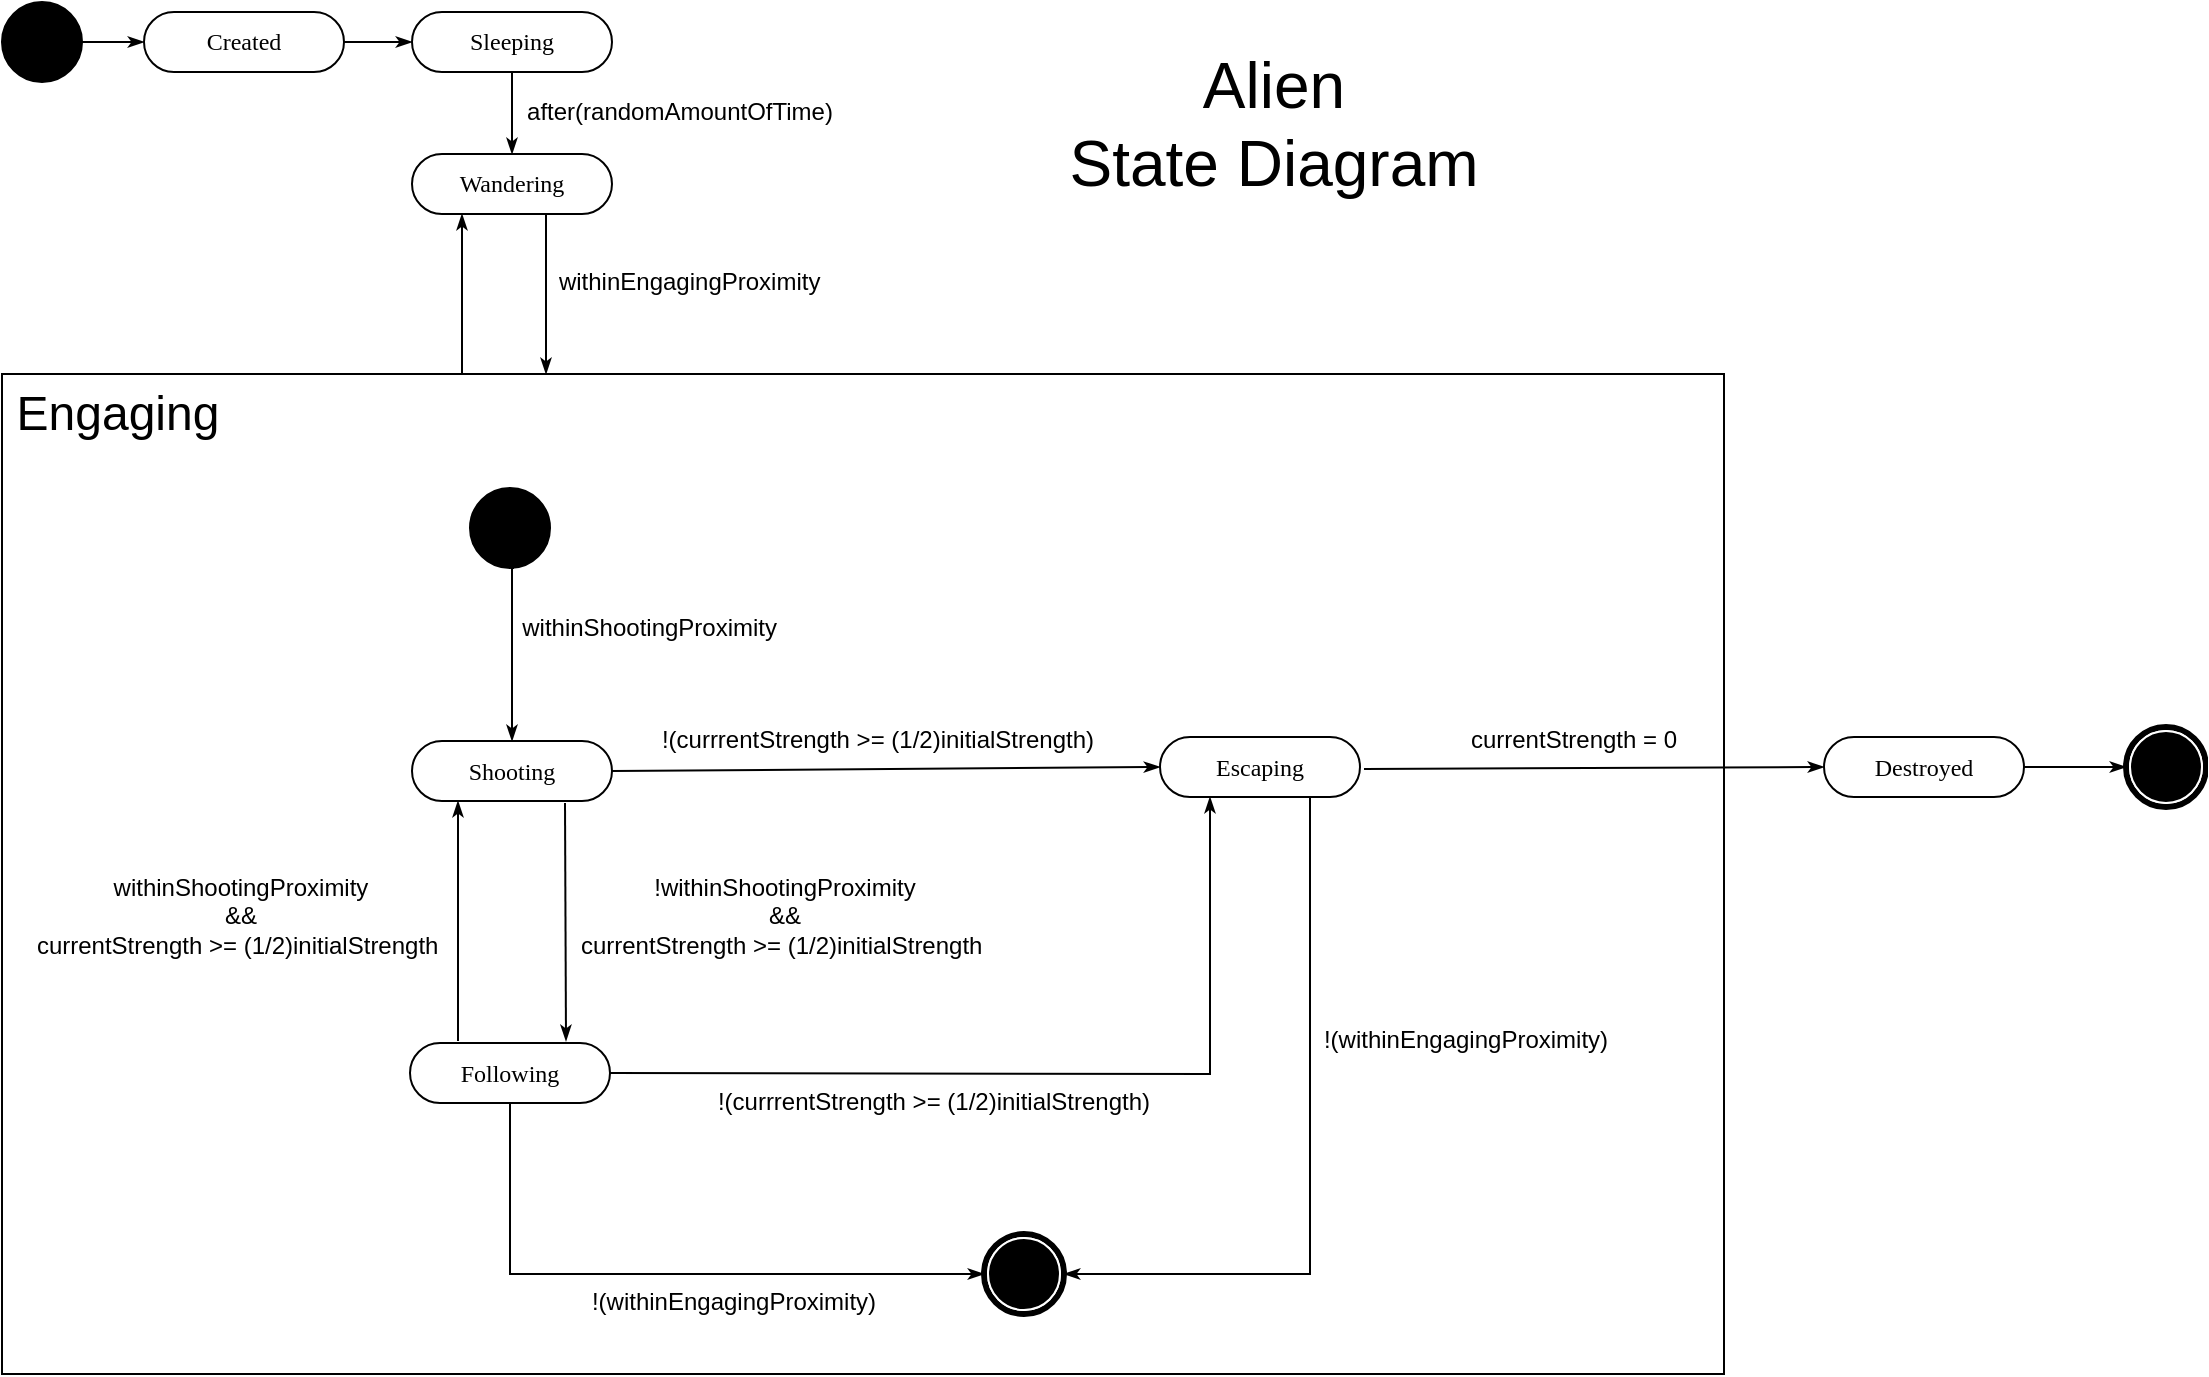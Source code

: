 <mxfile version="15.9.1" type="device"><diagram name="Page-1" id="0783ab3e-0a74-02c8-0abd-f7b4e66b4bec"><mxGraphModel dx="-148" dy="763" grid="1" gridSize="10" guides="1" tooltips="1" connect="1" arrows="1" fold="1" page="1" pageScale="1" pageWidth="850" pageHeight="1100" background="none" math="0" shadow="0"><root><mxCell id="0"/><mxCell id="1" parent="0"/><mxCell id="KxrG_G86VcjGQrySXRRt-123" style="edgeStyle=orthogonalEdgeStyle;rounded=0;html=1;labelBackgroundColor=none;startArrow=none;startFill=0;startSize=5;endArrow=classicThin;endFill=1;endSize=5;jettySize=auto;orthogonalLoop=1;strokeWidth=1;fontFamily=Verdana;fontSize=12;exitX=1;exitY=0.5;exitDx=0;exitDy=0;" parent="1" source="KxrG_G86VcjGQrySXRRt-124" target="KxrG_G86VcjGQrySXRRt-125" edge="1"><mxGeometry relative="1" as="geometry"><mxPoint x="2144" y="86" as="sourcePoint"/></mxGeometry></mxCell><mxCell id="KxrG_G86VcjGQrySXRRt-124" value="" style="ellipse;whiteSpace=wrap;html=1;rounded=0;shadow=0;comic=0;labelBackgroundColor=none;strokeWidth=1;fillColor=#000000;fontFamily=Verdana;fontSize=12;align=center;" parent="1" vertex="1"><mxGeometry x="1889" y="214" width="40" height="40" as="geometry"/></mxCell><mxCell id="KxrG_G86VcjGQrySXRRt-125" value="Created" style="rounded=1;whiteSpace=wrap;html=1;shadow=0;comic=0;labelBackgroundColor=none;strokeWidth=1;fontFamily=Verdana;fontSize=12;align=center;arcSize=50;" parent="1" vertex="1"><mxGeometry x="1960" y="219" width="100" height="30" as="geometry"/></mxCell><mxCell id="KxrG_G86VcjGQrySXRRt-126" value="Sleeping" style="rounded=1;whiteSpace=wrap;html=1;shadow=0;comic=0;labelBackgroundColor=none;strokeWidth=1;fontFamily=Verdana;fontSize=12;align=center;arcSize=50;" parent="1" vertex="1"><mxGeometry x="2094" y="219" width="100" height="30" as="geometry"/></mxCell><mxCell id="KxrG_G86VcjGQrySXRRt-127" style="edgeStyle=none;rounded=0;html=1;labelBackgroundColor=none;startArrow=none;startFill=0;startSize=5;endArrow=classicThin;endFill=1;endSize=5;jettySize=auto;orthogonalLoop=1;strokeWidth=1;fontFamily=Verdana;fontSize=12;exitX=1;exitY=0.5;exitDx=0;exitDy=0;entryX=0;entryY=0.5;entryDx=0;entryDy=0;" parent="1" source="KxrG_G86VcjGQrySXRRt-125" edge="1" target="KxrG_G86VcjGQrySXRRt-126"><mxGeometry relative="1" as="geometry"><mxPoint x="1709" y="372.111" as="sourcePoint"/><mxPoint x="2144" y="182.5" as="targetPoint"/></mxGeometry></mxCell><mxCell id="gbprx7F7ToxwPn0LFKBw-58" value="Wandering" style="rounded=1;whiteSpace=wrap;html=1;shadow=0;comic=0;labelBackgroundColor=none;strokeWidth=1;fontFamily=Verdana;fontSize=12;align=center;arcSize=50;" vertex="1" parent="1"><mxGeometry x="2094" y="290" width="100" height="30" as="geometry"/></mxCell><mxCell id="gbprx7F7ToxwPn0LFKBw-62" style="edgeStyle=none;rounded=0;html=1;labelBackgroundColor=none;startArrow=none;startFill=0;startSize=5;endArrow=classicThin;endFill=1;endSize=5;jettySize=auto;orthogonalLoop=1;strokeWidth=1;fontFamily=Verdana;fontSize=12;exitX=0.5;exitY=1;exitDx=0;exitDy=0;entryX=0.5;entryY=0;entryDx=0;entryDy=0;" edge="1" parent="1" source="KxrG_G86VcjGQrySXRRt-126" target="gbprx7F7ToxwPn0LFKBw-58"><mxGeometry relative="1" as="geometry"><mxPoint x="1971" y="156" as="sourcePoint"/><mxPoint x="1971" y="192.5" as="targetPoint"/></mxGeometry></mxCell><mxCell id="gbprx7F7ToxwPn0LFKBw-63" value="after(randomAmountOfTime)" style="text;html=1;strokeColor=none;fillColor=none;align=center;verticalAlign=middle;whiteSpace=wrap;rounded=0;" vertex="1" parent="1"><mxGeometry x="2148" y="254" width="160" height="30" as="geometry"/></mxCell><mxCell id="gbprx7F7ToxwPn0LFKBw-94" value="" style="rounded=0;whiteSpace=wrap;html=1;fontSize=16;" vertex="1" parent="1"><mxGeometry x="1889" y="400" width="861" height="500" as="geometry"/></mxCell><mxCell id="gbprx7F7ToxwPn0LFKBw-109" value="Shooting" style="rounded=1;whiteSpace=wrap;html=1;shadow=0;comic=0;labelBackgroundColor=none;strokeWidth=1;fontFamily=Verdana;fontSize=12;align=center;arcSize=50;" vertex="1" parent="1"><mxGeometry x="2094" y="583.5" width="100" height="30" as="geometry"/></mxCell><mxCell id="gbprx7F7ToxwPn0LFKBw-110" value="Following" style="rounded=1;whiteSpace=wrap;html=1;shadow=0;comic=0;labelBackgroundColor=none;strokeWidth=1;fontFamily=Verdana;fontSize=12;align=center;arcSize=50;" vertex="1" parent="1"><mxGeometry x="2093" y="734.5" width="100" height="30" as="geometry"/></mxCell><mxCell id="gbprx7F7ToxwPn0LFKBw-111" value="Escaping" style="rounded=1;whiteSpace=wrap;html=1;shadow=0;comic=0;labelBackgroundColor=none;strokeWidth=1;fontFamily=Verdana;fontSize=12;align=center;arcSize=50;" vertex="1" parent="1"><mxGeometry x="2468" y="581.5" width="100" height="30" as="geometry"/></mxCell><mxCell id="gbprx7F7ToxwPn0LFKBw-112" value="withinShootingProximity&amp;nbsp;" style="text;html=1;strokeColor=none;fillColor=none;align=center;verticalAlign=middle;whiteSpace=wrap;rounded=0;" vertex="1" parent="1"><mxGeometry x="2146" y="503" width="137" height="47" as="geometry"/></mxCell><mxCell id="gbprx7F7ToxwPn0LFKBw-113" value="Destroyed" style="rounded=1;whiteSpace=wrap;html=1;shadow=0;comic=0;labelBackgroundColor=none;strokeWidth=1;fontFamily=Verdana;fontSize=12;align=center;arcSize=50;" vertex="1" parent="1"><mxGeometry x="2800" y="581.5" width="100" height="30" as="geometry"/></mxCell><mxCell id="gbprx7F7ToxwPn0LFKBw-114" style="edgeStyle=none;rounded=0;html=1;labelBackgroundColor=none;startArrow=none;startFill=0;startSize=5;endArrow=classicThin;endFill=1;endSize=5;jettySize=auto;orthogonalLoop=1;strokeWidth=1;fontFamily=Verdana;fontSize=12;exitX=0.5;exitY=1;exitDx=0;exitDy=0;" edge="1" parent="1"><mxGeometry relative="1" as="geometry"><mxPoint x="2170.5" y="614.5" as="sourcePoint"/><mxPoint x="2171" y="733.5" as="targetPoint"/></mxGeometry></mxCell><mxCell id="gbprx7F7ToxwPn0LFKBw-115" style="edgeStyle=none;rounded=0;html=1;labelBackgroundColor=none;startArrow=none;startFill=0;startSize=5;endArrow=classicThin;endFill=1;endSize=5;jettySize=auto;orthogonalLoop=1;strokeWidth=1;fontFamily=Verdana;fontSize=12;entryX=0.5;entryY=1;entryDx=0;entryDy=0;" edge="1" parent="1"><mxGeometry relative="1" as="geometry"><mxPoint x="2117" y="733.5" as="sourcePoint"/><mxPoint x="2117" y="613.5" as="targetPoint"/></mxGeometry></mxCell><mxCell id="gbprx7F7ToxwPn0LFKBw-116" value="!withinShootingProximity &lt;br&gt;&amp;amp;&amp;amp;&lt;br&gt;currentStrength &amp;gt;= (1/2)initialStrength&amp;nbsp;" style="text;html=1;strokeColor=none;fillColor=none;align=center;verticalAlign=middle;whiteSpace=wrap;rounded=0;" vertex="1" parent="1"><mxGeometry x="2172" y="647.5" width="217" height="47" as="geometry"/></mxCell><mxCell id="gbprx7F7ToxwPn0LFKBw-117" value="withinShootingProximity &lt;br&gt;&amp;amp;&amp;amp;&lt;br&gt;currentStrength &amp;gt;= (1/2)initialStrength&amp;nbsp;" style="text;html=1;strokeColor=none;fillColor=none;align=center;verticalAlign=middle;whiteSpace=wrap;rounded=0;" vertex="1" parent="1"><mxGeometry x="1900" y="647.5" width="217" height="47" as="geometry"/></mxCell><mxCell id="gbprx7F7ToxwPn0LFKBw-118" style="edgeStyle=none;rounded=0;html=1;labelBackgroundColor=none;startArrow=none;startFill=0;startSize=5;endArrow=classicThin;endFill=1;endSize=5;jettySize=auto;orthogonalLoop=1;strokeWidth=1;fontFamily=Verdana;fontSize=12;exitX=1;exitY=0.5;exitDx=0;exitDy=0;entryX=0;entryY=0.5;entryDx=0;entryDy=0;" edge="1" parent="1" source="gbprx7F7ToxwPn0LFKBw-109" target="gbprx7F7ToxwPn0LFKBw-111"><mxGeometry relative="1" as="geometry"><mxPoint x="2204" y="498.5" as="sourcePoint"/><mxPoint x="2483" y="591.5" as="targetPoint"/><Array as="points"/></mxGeometry></mxCell><mxCell id="gbprx7F7ToxwPn0LFKBw-119" style="edgeStyle=none;rounded=0;html=1;labelBackgroundColor=none;startArrow=none;startFill=0;startSize=5;endArrow=classicThin;endFill=1;endSize=5;jettySize=auto;orthogonalLoop=1;strokeWidth=1;fontFamily=Verdana;fontSize=12;entryX=0.25;entryY=1;entryDx=0;entryDy=0;exitX=1;exitY=0.5;exitDx=0;exitDy=0;" edge="1" parent="1" source="gbprx7F7ToxwPn0LFKBw-110" target="gbprx7F7ToxwPn0LFKBw-111"><mxGeometry relative="1" as="geometry"><mxPoint x="2190" y="758" as="sourcePoint"/><mxPoint x="2474" y="611.5" as="targetPoint"/><Array as="points"><mxPoint x="2493" y="750"/></Array></mxGeometry></mxCell><mxCell id="gbprx7F7ToxwPn0LFKBw-120" value="currentStrength = 0" style="text;html=1;strokeColor=none;fillColor=none;align=center;verticalAlign=middle;whiteSpace=wrap;rounded=0;" vertex="1" parent="1"><mxGeometry x="2562" y="572.5" width="226" height="20" as="geometry"/></mxCell><mxCell id="gbprx7F7ToxwPn0LFKBw-121" value="!(currrentStrength &amp;gt;= (1/2)initialStrength)" style="text;html=1;strokeColor=none;fillColor=none;align=center;verticalAlign=middle;whiteSpace=wrap;rounded=0;" vertex="1" parent="1"><mxGeometry x="2214" y="572.5" width="226" height="20" as="geometry"/></mxCell><mxCell id="gbprx7F7ToxwPn0LFKBw-122" value="!(currrentStrength &amp;gt;= (1/2)initialStrength)" style="text;html=1;strokeColor=none;fillColor=none;align=center;verticalAlign=middle;whiteSpace=wrap;rounded=0;" vertex="1" parent="1"><mxGeometry x="2242" y="753.5" width="226" height="20" as="geometry"/></mxCell><mxCell id="gbprx7F7ToxwPn0LFKBw-123" style="edgeStyle=none;rounded=0;html=1;labelBackgroundColor=none;startArrow=none;startFill=0;startSize=5;endArrow=classicThin;endFill=1;endSize=5;jettySize=auto;orthogonalLoop=1;strokeWidth=1;fontFamily=Verdana;fontSize=12;exitX=0.75;exitY=1;exitDx=0;exitDy=0;" edge="1" parent="1"><mxGeometry relative="1" as="geometry"><mxPoint x="2161" y="320" as="sourcePoint"/><mxPoint x="2161" y="400" as="targetPoint"/><Array as="points"/></mxGeometry></mxCell><mxCell id="gbprx7F7ToxwPn0LFKBw-124" style="edgeStyle=none;rounded=0;html=1;labelBackgroundColor=none;startArrow=none;startFill=0;startSize=5;endArrow=classicThin;endFill=1;endSize=5;jettySize=auto;orthogonalLoop=1;strokeWidth=1;fontFamily=Verdana;fontSize=12;entryX=0.25;entryY=1;entryDx=0;entryDy=0;" edge="1" parent="1"><mxGeometry relative="1" as="geometry"><mxPoint x="2119" y="400" as="sourcePoint"/><mxPoint x="2119" y="320" as="targetPoint"/><Array as="points"/></mxGeometry></mxCell><mxCell id="gbprx7F7ToxwPn0LFKBw-125" value="withinEngagingProximity&amp;nbsp;" style="text;html=1;strokeColor=none;fillColor=none;align=center;verticalAlign=middle;whiteSpace=wrap;rounded=0;" vertex="1" parent="1"><mxGeometry x="2166" y="330" width="137" height="47" as="geometry"/></mxCell><mxCell id="gbprx7F7ToxwPn0LFKBw-127" style="edgeStyle=orthogonalEdgeStyle;rounded=0;html=1;labelBackgroundColor=none;startArrow=none;startFill=0;startSize=5;endArrow=classicThin;endFill=1;endSize=5;jettySize=auto;orthogonalLoop=1;strokeWidth=1;fontFamily=Verdana;fontSize=12;entryX=0.5;entryY=0;entryDx=0;entryDy=0;" edge="1" parent="1" target="gbprx7F7ToxwPn0LFKBw-109"><mxGeometry relative="1" as="geometry"><mxPoint x="2145" y="497" as="sourcePoint"/><mxPoint x="2145" y="527" as="targetPoint"/><Array as="points"><mxPoint x="2144" y="497"/></Array></mxGeometry></mxCell><mxCell id="gbprx7F7ToxwPn0LFKBw-128" value="" style="ellipse;whiteSpace=wrap;html=1;rounded=0;shadow=0;comic=0;labelBackgroundColor=none;strokeWidth=1;fillColor=#000000;fontFamily=Verdana;fontSize=12;align=center;" vertex="1" parent="1"><mxGeometry x="2123" y="457" width="40" height="40" as="geometry"/></mxCell><mxCell id="gbprx7F7ToxwPn0LFKBw-129" value="Engaging" style="text;html=1;strokeColor=none;fillColor=none;align=center;verticalAlign=middle;whiteSpace=wrap;rounded=0;fontSize=24;" vertex="1" parent="1"><mxGeometry x="1894" y="405" width="106" height="30" as="geometry"/></mxCell><mxCell id="gbprx7F7ToxwPn0LFKBw-130" style="edgeStyle=none;rounded=0;html=1;labelBackgroundColor=none;startArrow=none;startFill=0;startSize=5;endArrow=classicThin;endFill=1;endSize=5;jettySize=auto;orthogonalLoop=1;strokeWidth=1;fontFamily=Verdana;fontSize=12;exitX=0.5;exitY=1;exitDx=0;exitDy=0;" edge="1" parent="1" target="gbprx7F7ToxwPn0LFKBw-131" source="gbprx7F7ToxwPn0LFKBw-110"><mxGeometry relative="1" as="geometry"><mxPoint x="2400" y="790" as="sourcePoint"/><Array as="points"><mxPoint x="2143" y="850"/></Array></mxGeometry></mxCell><mxCell id="gbprx7F7ToxwPn0LFKBw-131" value="" style="shape=mxgraph.bpmn.shape;html=1;verticalLabelPosition=bottom;labelBackgroundColor=#ffffff;verticalAlign=top;perimeter=ellipsePerimeter;outline=end;symbol=terminate;rounded=0;shadow=0;comic=0;strokeWidth=1;fontFamily=Verdana;fontSize=12;align=center;" vertex="1" parent="1"><mxGeometry x="2380" y="830" width="40" height="40" as="geometry"/></mxCell><mxCell id="gbprx7F7ToxwPn0LFKBw-132" value="!(withinEngagingProximity)" style="text;html=1;strokeColor=none;fillColor=none;align=center;verticalAlign=middle;whiteSpace=wrap;rounded=0;" vertex="1" parent="1"><mxGeometry x="2180" y="840" width="150" height="47" as="geometry"/></mxCell><mxCell id="gbprx7F7ToxwPn0LFKBw-133" style="edgeStyle=none;rounded=0;html=1;labelBackgroundColor=none;startArrow=none;startFill=0;startSize=5;endArrow=classicThin;endFill=1;endSize=5;jettySize=auto;orthogonalLoop=1;strokeWidth=1;fontFamily=Verdana;fontSize=12;exitX=0.75;exitY=1;exitDx=0;exitDy=0;entryX=1;entryY=0.5;entryDx=0;entryDy=0;" edge="1" parent="1" source="gbprx7F7ToxwPn0LFKBw-111" target="gbprx7F7ToxwPn0LFKBw-131"><mxGeometry relative="1" as="geometry"><mxPoint x="2560" y="730.75" as="sourcePoint"/><mxPoint x="2797" y="816.25" as="targetPoint"/><Array as="points"><mxPoint x="2543" y="850"/></Array></mxGeometry></mxCell><mxCell id="gbprx7F7ToxwPn0LFKBw-134" value="!(withinEngagingProximity)" style="text;html=1;strokeColor=none;fillColor=none;align=center;verticalAlign=middle;whiteSpace=wrap;rounded=0;" vertex="1" parent="1"><mxGeometry x="2546" y="709.5" width="150" height="47" as="geometry"/></mxCell><mxCell id="gbprx7F7ToxwPn0LFKBw-135" style="edgeStyle=none;rounded=0;html=1;labelBackgroundColor=none;startArrow=none;startFill=0;startSize=5;endArrow=classicThin;endFill=1;endSize=5;jettySize=auto;orthogonalLoop=1;strokeWidth=1;fontFamily=Verdana;fontSize=12;exitX=1;exitY=0.5;exitDx=0;exitDy=0;entryX=0;entryY=0.5;entryDx=0;entryDy=0;" edge="1" parent="1" target="gbprx7F7ToxwPn0LFKBw-113"><mxGeometry relative="1" as="geometry"><mxPoint x="2570" y="597.5" as="sourcePoint"/><mxPoint x="3010" y="598" as="targetPoint"/><Array as="points"/></mxGeometry></mxCell><mxCell id="gbprx7F7ToxwPn0LFKBw-138" value="" style="shape=mxgraph.bpmn.shape;html=1;verticalLabelPosition=bottom;labelBackgroundColor=#ffffff;verticalAlign=top;perimeter=ellipsePerimeter;outline=end;symbol=terminate;rounded=0;shadow=0;comic=0;strokeWidth=1;fontFamily=Verdana;fontSize=12;align=center;" vertex="1" parent="1"><mxGeometry x="2951" y="576.5" width="40" height="40" as="geometry"/></mxCell><mxCell id="gbprx7F7ToxwPn0LFKBw-139" style="edgeStyle=none;rounded=0;html=1;labelBackgroundColor=none;startArrow=none;startFill=0;startSize=5;endArrow=classicThin;endFill=1;endSize=5;jettySize=auto;orthogonalLoop=1;strokeWidth=1;fontFamily=Verdana;fontSize=12;exitX=1;exitY=0.5;exitDx=0;exitDy=0;entryX=0;entryY=0.5;entryDx=0;entryDy=0;" edge="1" parent="1" source="gbprx7F7ToxwPn0LFKBw-113" target="gbprx7F7ToxwPn0LFKBw-138"><mxGeometry relative="1" as="geometry"><mxPoint x="2580" y="607.5" as="sourcePoint"/><mxPoint x="2810" y="606.5" as="targetPoint"/><Array as="points"/></mxGeometry></mxCell><mxCell id="gbprx7F7ToxwPn0LFKBw-140" value="&lt;font style=&quot;font-size: 32px&quot;&gt;Alien &lt;br&gt;State Diagram&lt;/font&gt;" style="text;html=1;strokeColor=none;fillColor=none;align=center;verticalAlign=middle;whiteSpace=wrap;rounded=0;fontSize=30;" vertex="1" parent="1"><mxGeometry x="2420" y="230" width="210" height="90" as="geometry"/></mxCell></root></mxGraphModel></diagram></mxfile>